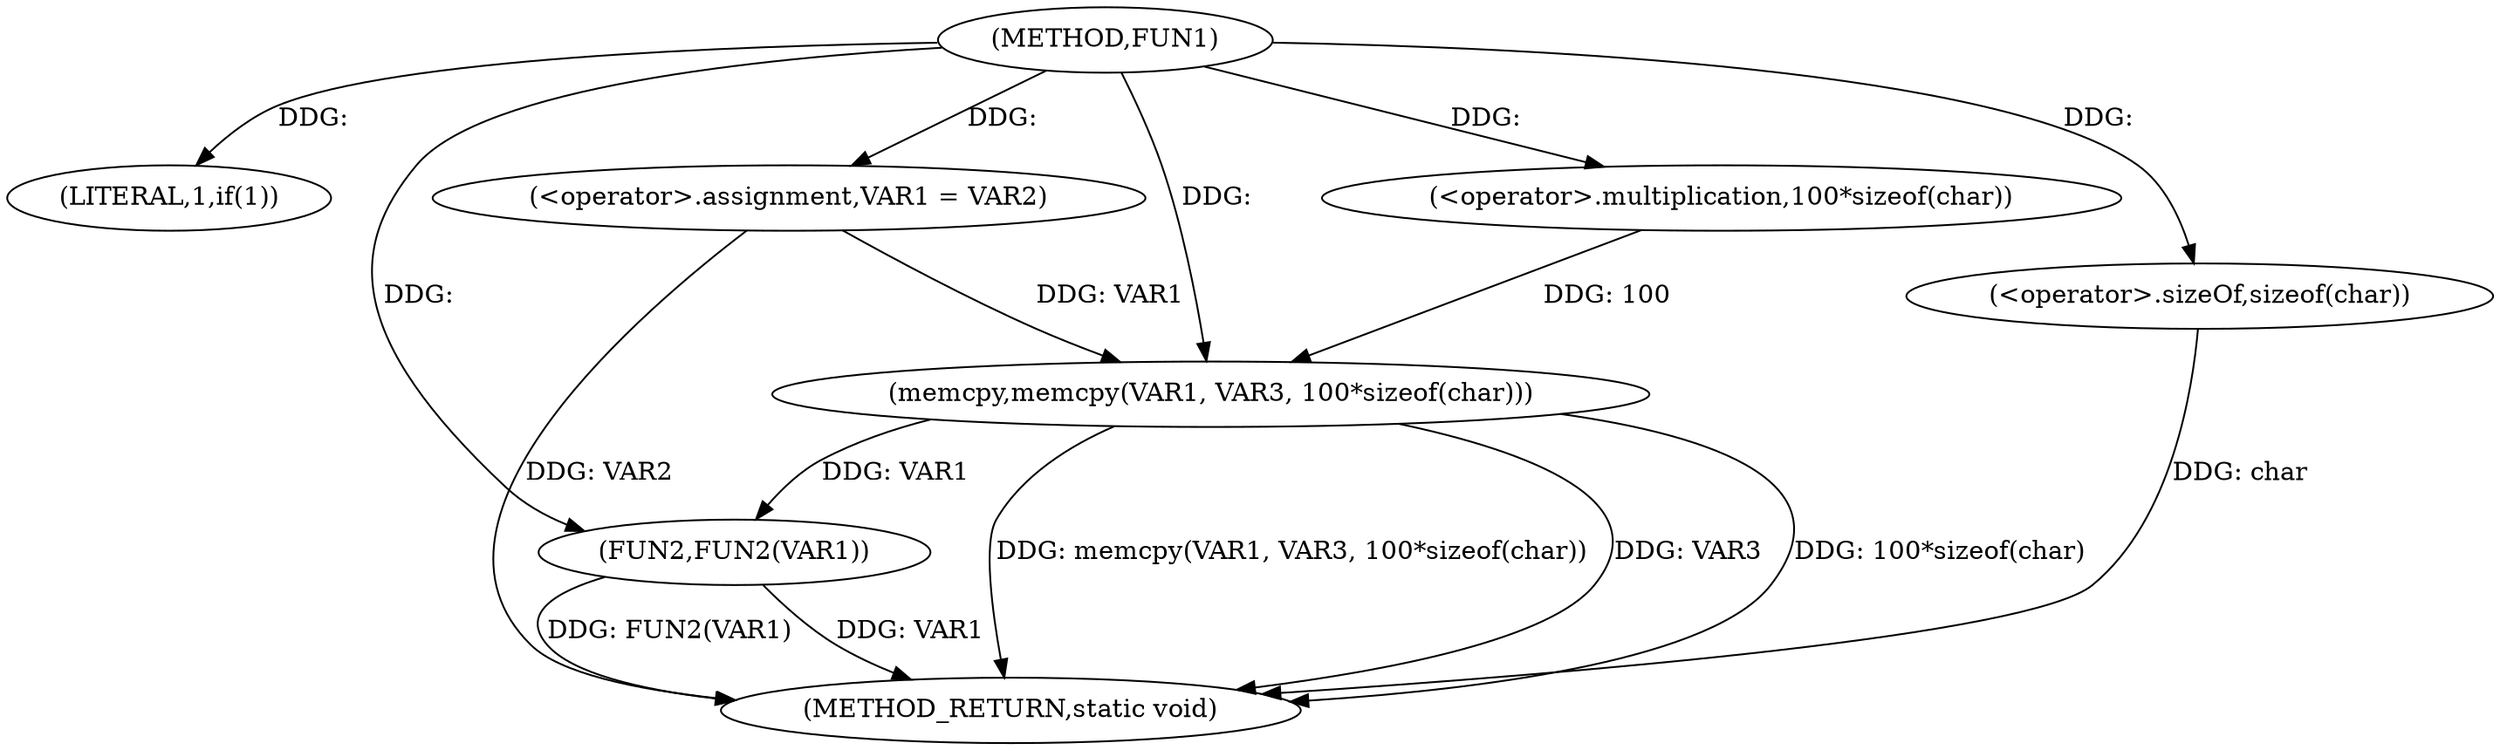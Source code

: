 digraph FUN1 {  
"1000100" [label = "(METHOD,FUN1)" ]
"1000121" [label = "(METHOD_RETURN,static void)" ]
"1000105" [label = "(LITERAL,1,if(1))" ]
"1000107" [label = "(<operator>.assignment,VAR1 = VAR2)" ]
"1000112" [label = "(memcpy,memcpy(VAR1, VAR3, 100*sizeof(char)))" ]
"1000115" [label = "(<operator>.multiplication,100*sizeof(char))" ]
"1000117" [label = "(<operator>.sizeOf,sizeof(char))" ]
"1000119" [label = "(FUN2,FUN2(VAR1))" ]
  "1000112" -> "1000121"  [ label = "DDG: VAR3"] 
  "1000112" -> "1000121"  [ label = "DDG: 100*sizeof(char)"] 
  "1000117" -> "1000121"  [ label = "DDG: char"] 
  "1000112" -> "1000121"  [ label = "DDG: memcpy(VAR1, VAR3, 100*sizeof(char))"] 
  "1000119" -> "1000121"  [ label = "DDG: VAR1"] 
  "1000119" -> "1000121"  [ label = "DDG: FUN2(VAR1)"] 
  "1000107" -> "1000121"  [ label = "DDG: VAR2"] 
  "1000100" -> "1000105"  [ label = "DDG: "] 
  "1000100" -> "1000107"  [ label = "DDG: "] 
  "1000107" -> "1000112"  [ label = "DDG: VAR1"] 
  "1000100" -> "1000112"  [ label = "DDG: "] 
  "1000115" -> "1000112"  [ label = "DDG: 100"] 
  "1000100" -> "1000115"  [ label = "DDG: "] 
  "1000100" -> "1000117"  [ label = "DDG: "] 
  "1000112" -> "1000119"  [ label = "DDG: VAR1"] 
  "1000100" -> "1000119"  [ label = "DDG: "] 
}
